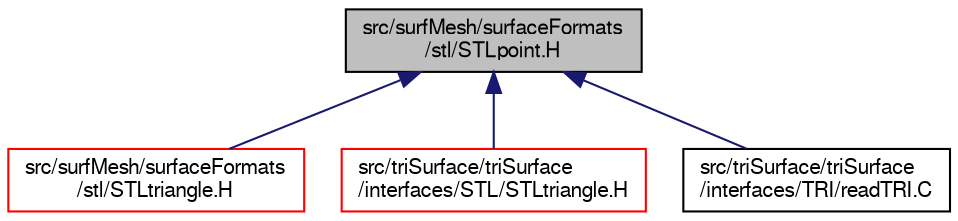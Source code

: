 digraph "src/surfMesh/surfaceFormats/stl/STLpoint.H"
{
  bgcolor="transparent";
  edge [fontname="FreeSans",fontsize="10",labelfontname="FreeSans",labelfontsize="10"];
  node [fontname="FreeSans",fontsize="10",shape=record];
  Node64 [label="src/surfMesh/surfaceFormats\l/stl/STLpoint.H",height=0.2,width=0.4,color="black", fillcolor="grey75", style="filled", fontcolor="black"];
  Node64 -> Node65 [dir="back",color="midnightblue",fontsize="10",style="solid",fontname="FreeSans"];
  Node65 [label="src/surfMesh/surfaceFormats\l/stl/STLtriangle.H",height=0.2,width=0.4,color="red",URL="$a39701.html"];
  Node64 -> Node72 [dir="back",color="midnightblue",fontsize="10",style="solid",fontname="FreeSans"];
  Node72 [label="src/triSurface/triSurface\l/interfaces/STL/STLtriangle.H",height=0.2,width=0.4,color="red",URL="$a39704.html"];
  Node64 -> Node75 [dir="back",color="midnightblue",fontsize="10",style="solid",fontname="FreeSans"];
  Node75 [label="src/triSurface/triSurface\l/interfaces/TRI/readTRI.C",height=0.2,width=0.4,color="black",URL="$a16991.html",tooltip="TRI (triangle) file reader. Comes out of e.g. AC3D. lines are 9 floats (3 points, each 3 floats) foll..."];
}
